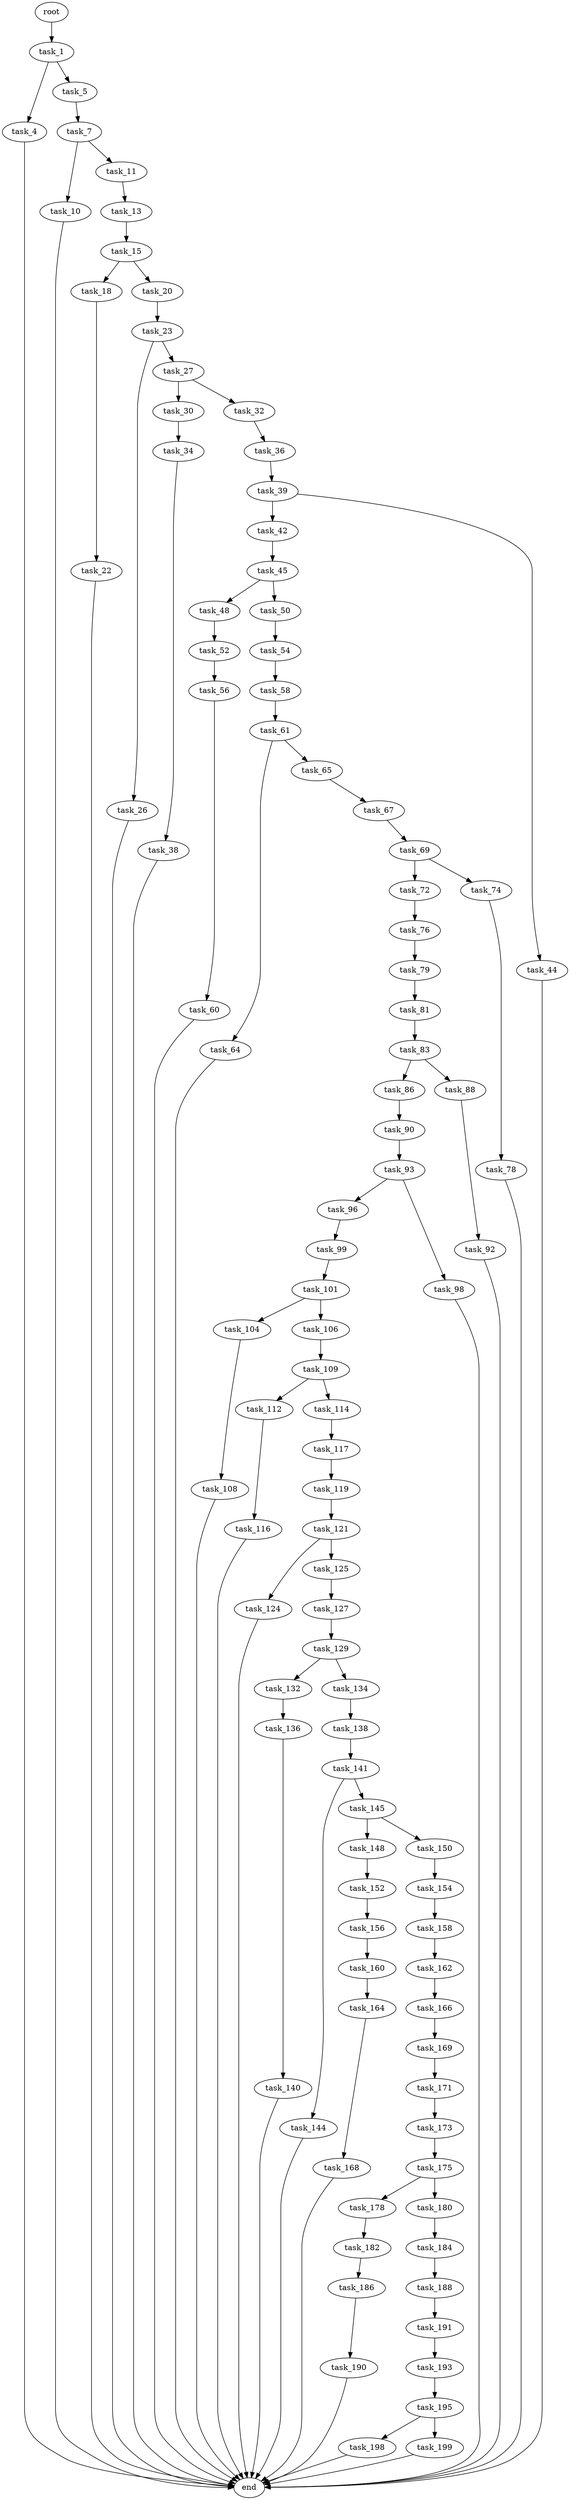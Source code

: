 digraph G {
  root [size="0.000000"];
  task_1 [size="1073741824000.000000"];
  task_4 [size="28991029248.000000"];
  task_5 [size="2195265501.000000"];
  end [size="0.000000"];
  task_7 [size="782757789696.000000"];
  task_10 [size="231928233984.000000"];
  task_11 [size="68719476736.000000"];
  task_13 [size="6988100516.000000"];
  task_15 [size="16767079455.000000"];
  task_18 [size="134217728000.000000"];
  task_20 [size="12792315362.000000"];
  task_22 [size="110892770560.000000"];
  task_23 [size="4139930724.000000"];
  task_26 [size="9748526633.000000"];
  task_27 [size="368293445632.000000"];
  task_30 [size="231928233984.000000"];
  task_32 [size="1073741824000.000000"];
  task_34 [size="299863081829.000000"];
  task_36 [size="477880714022.000000"];
  task_38 [size="231928233984.000000"];
  task_39 [size="1374965310.000000"];
  task_42 [size="231928233984.000000"];
  task_44 [size="13107713266.000000"];
  task_45 [size="37366753350.000000"];
  task_48 [size="74171536428.000000"];
  task_50 [size="2323476119.000000"];
  task_52 [size="1848985865.000000"];
  task_54 [size="1519006837.000000"];
  task_56 [size="628336721116.000000"];
  task_58 [size="22753649790.000000"];
  task_60 [size="43051707993.000000"];
  task_61 [size="66778332822.000000"];
  task_64 [size="782757789696.000000"];
  task_65 [size="367685146328.000000"];
  task_67 [size="1071478481.000000"];
  task_69 [size="368293445632.000000"];
  task_72 [size="313230344002.000000"];
  task_74 [size="114129768063.000000"];
  task_76 [size="940853580284.000000"];
  task_78 [size="8589934592.000000"];
  task_79 [size="1065618261598.000000"];
  task_81 [size="1090048448.000000"];
  task_83 [size="278772626192.000000"];
  task_86 [size="9164830546.000000"];
  task_88 [size="705658166423.000000"];
  task_90 [size="368293445632.000000"];
  task_92 [size="231928233984.000000"];
  task_93 [size="28991029248.000000"];
  task_96 [size="134217728000.000000"];
  task_98 [size="231928233984.000000"];
  task_99 [size="13161517952.000000"];
  task_101 [size="17016886219.000000"];
  task_104 [size="6694185121.000000"];
  task_106 [size="12204808116.000000"];
  task_108 [size="21660061304.000000"];
  task_109 [size="4165424573.000000"];
  task_112 [size="169534741672.000000"];
  task_114 [size="806862872686.000000"];
  task_116 [size="14457455978.000000"];
  task_117 [size="21023500291.000000"];
  task_119 [size="227699524864.000000"];
  task_121 [size="1286911564904.000000"];
  task_124 [size="8716517534.000000"];
  task_125 [size="668052792420.000000"];
  task_127 [size="26712373580.000000"];
  task_129 [size="2880428188.000000"];
  task_132 [size="709431074351.000000"];
  task_134 [size="273059248616.000000"];
  task_136 [size="163737315864.000000"];
  task_138 [size="51674955980.000000"];
  task_140 [size="29580331820.000000"];
  task_141 [size="148804976060.000000"];
  task_144 [size="101440186287.000000"];
  task_145 [size="134217728000.000000"];
  task_148 [size="368293445632.000000"];
  task_150 [size="7117087618.000000"];
  task_152 [size="2302911401.000000"];
  task_154 [size="90138902087.000000"];
  task_156 [size="883405566.000000"];
  task_158 [size="231928233984.000000"];
  task_160 [size="447294540524.000000"];
  task_162 [size="414866126043.000000"];
  task_164 [size="215508928469.000000"];
  task_166 [size="649247870.000000"];
  task_168 [size="691019643600.000000"];
  task_169 [size="231928233984.000000"];
  task_171 [size="5609468971.000000"];
  task_173 [size="8589934592.000000"];
  task_175 [size="8589934592.000000"];
  task_178 [size="8002309401.000000"];
  task_180 [size="60891228072.000000"];
  task_182 [size="8589934592.000000"];
  task_184 [size="267225561616.000000"];
  task_186 [size="8589934592.000000"];
  task_188 [size="231928233984.000000"];
  task_190 [size="905692337127.000000"];
  task_191 [size="95848627855.000000"];
  task_193 [size="30275446848.000000"];
  task_195 [size="23397827660.000000"];
  task_198 [size="450240545768.000000"];
  task_199 [size="7204563451.000000"];

  root -> task_1 [size="1.000000"];
  task_1 -> task_4 [size="838860800.000000"];
  task_1 -> task_5 [size="838860800.000000"];
  task_4 -> end [size="1.000000"];
  task_5 -> task_7 [size="209715200.000000"];
  task_7 -> task_10 [size="679477248.000000"];
  task_7 -> task_11 [size="679477248.000000"];
  task_10 -> end [size="1.000000"];
  task_11 -> task_13 [size="134217728.000000"];
  task_13 -> task_15 [size="134217728.000000"];
  task_15 -> task_18 [size="75497472.000000"];
  task_15 -> task_20 [size="75497472.000000"];
  task_18 -> task_22 [size="209715200.000000"];
  task_20 -> task_23 [size="301989888.000000"];
  task_22 -> end [size="1.000000"];
  task_23 -> task_26 [size="75497472.000000"];
  task_23 -> task_27 [size="75497472.000000"];
  task_26 -> end [size="1.000000"];
  task_27 -> task_30 [size="411041792.000000"];
  task_27 -> task_32 [size="411041792.000000"];
  task_30 -> task_34 [size="301989888.000000"];
  task_32 -> task_36 [size="838860800.000000"];
  task_34 -> task_38 [size="679477248.000000"];
  task_36 -> task_39 [size="301989888.000000"];
  task_38 -> end [size="1.000000"];
  task_39 -> task_42 [size="33554432.000000"];
  task_39 -> task_44 [size="33554432.000000"];
  task_42 -> task_45 [size="301989888.000000"];
  task_44 -> end [size="1.000000"];
  task_45 -> task_48 [size="679477248.000000"];
  task_45 -> task_50 [size="679477248.000000"];
  task_48 -> task_52 [size="134217728.000000"];
  task_50 -> task_54 [size="75497472.000000"];
  task_52 -> task_56 [size="75497472.000000"];
  task_54 -> task_58 [size="33554432.000000"];
  task_56 -> task_60 [size="536870912.000000"];
  task_58 -> task_61 [size="33554432.000000"];
  task_60 -> end [size="1.000000"];
  task_61 -> task_64 [size="75497472.000000"];
  task_61 -> task_65 [size="75497472.000000"];
  task_64 -> end [size="1.000000"];
  task_65 -> task_67 [size="411041792.000000"];
  task_67 -> task_69 [size="33554432.000000"];
  task_69 -> task_72 [size="411041792.000000"];
  task_69 -> task_74 [size="411041792.000000"];
  task_72 -> task_76 [size="411041792.000000"];
  task_74 -> task_78 [size="209715200.000000"];
  task_76 -> task_79 [size="838860800.000000"];
  task_78 -> end [size="1.000000"];
  task_79 -> task_81 [size="679477248.000000"];
  task_81 -> task_83 [size="33554432.000000"];
  task_83 -> task_86 [size="209715200.000000"];
  task_83 -> task_88 [size="209715200.000000"];
  task_86 -> task_90 [size="33554432.000000"];
  task_88 -> task_92 [size="838860800.000000"];
  task_90 -> task_93 [size="411041792.000000"];
  task_92 -> end [size="1.000000"];
  task_93 -> task_96 [size="75497472.000000"];
  task_93 -> task_98 [size="75497472.000000"];
  task_96 -> task_99 [size="209715200.000000"];
  task_98 -> end [size="1.000000"];
  task_99 -> task_101 [size="209715200.000000"];
  task_101 -> task_104 [size="33554432.000000"];
  task_101 -> task_106 [size="33554432.000000"];
  task_104 -> task_108 [size="134217728.000000"];
  task_106 -> task_109 [size="209715200.000000"];
  task_108 -> end [size="1.000000"];
  task_109 -> task_112 [size="209715200.000000"];
  task_109 -> task_114 [size="209715200.000000"];
  task_112 -> task_116 [size="209715200.000000"];
  task_114 -> task_117 [size="679477248.000000"];
  task_116 -> end [size="1.000000"];
  task_117 -> task_119 [size="679477248.000000"];
  task_119 -> task_121 [size="838860800.000000"];
  task_121 -> task_124 [size="838860800.000000"];
  task_121 -> task_125 [size="838860800.000000"];
  task_124 -> end [size="1.000000"];
  task_125 -> task_127 [size="536870912.000000"];
  task_127 -> task_129 [size="536870912.000000"];
  task_129 -> task_132 [size="75497472.000000"];
  task_129 -> task_134 [size="75497472.000000"];
  task_132 -> task_136 [size="679477248.000000"];
  task_134 -> task_138 [size="209715200.000000"];
  task_136 -> task_140 [size="134217728.000000"];
  task_138 -> task_141 [size="75497472.000000"];
  task_140 -> end [size="1.000000"];
  task_141 -> task_144 [size="536870912.000000"];
  task_141 -> task_145 [size="536870912.000000"];
  task_144 -> end [size="1.000000"];
  task_145 -> task_148 [size="209715200.000000"];
  task_145 -> task_150 [size="209715200.000000"];
  task_148 -> task_152 [size="411041792.000000"];
  task_150 -> task_154 [size="134217728.000000"];
  task_152 -> task_156 [size="75497472.000000"];
  task_154 -> task_158 [size="75497472.000000"];
  task_156 -> task_160 [size="75497472.000000"];
  task_158 -> task_162 [size="301989888.000000"];
  task_160 -> task_164 [size="536870912.000000"];
  task_162 -> task_166 [size="411041792.000000"];
  task_164 -> task_168 [size="679477248.000000"];
  task_166 -> task_169 [size="33554432.000000"];
  task_168 -> end [size="1.000000"];
  task_169 -> task_171 [size="301989888.000000"];
  task_171 -> task_173 [size="134217728.000000"];
  task_173 -> task_175 [size="33554432.000000"];
  task_175 -> task_178 [size="33554432.000000"];
  task_175 -> task_180 [size="33554432.000000"];
  task_178 -> task_182 [size="209715200.000000"];
  task_180 -> task_184 [size="134217728.000000"];
  task_182 -> task_186 [size="33554432.000000"];
  task_184 -> task_188 [size="536870912.000000"];
  task_186 -> task_190 [size="33554432.000000"];
  task_188 -> task_191 [size="301989888.000000"];
  task_190 -> end [size="1.000000"];
  task_191 -> task_193 [size="209715200.000000"];
  task_193 -> task_195 [size="134217728.000000"];
  task_195 -> task_198 [size="536870912.000000"];
  task_195 -> task_199 [size="536870912.000000"];
  task_198 -> end [size="1.000000"];
  task_199 -> end [size="1.000000"];
}
